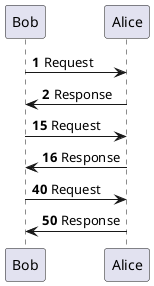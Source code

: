 @startuml ejm12
autonumber
Bob -> Alice: Request
Alice -> Bob: Response


autonumber 15
'Inicia en 15
Bob -> Alice: Request
Alice -> Bob: Response

autonumber 40 10
'Inicia en 40 e incrementa de 10 en 10
Bob -> Alice: Request
Alice -> Bob: Response

@enduml
